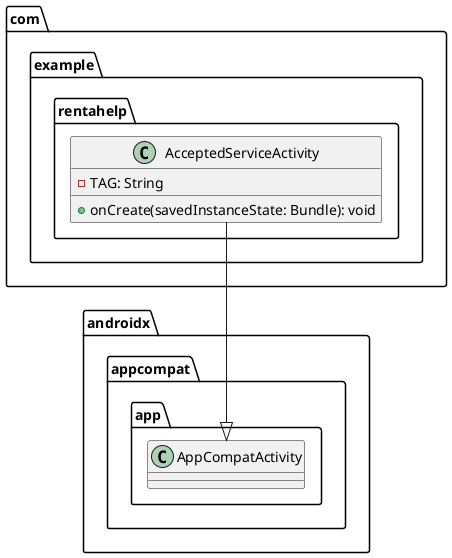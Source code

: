 @startuml

package com.example.rentahelp {
    class AcceptedServiceActivity {
        - TAG: String
        + onCreate(savedInstanceState: Bundle): void
    }
}

com.example.rentahelp.AcceptedServiceActivity --|> androidx.appcompat.app.AppCompatActivity

@enduml
